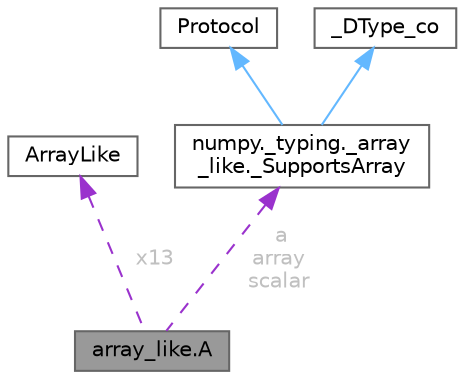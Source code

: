 digraph "array_like.A"
{
 // LATEX_PDF_SIZE
  bgcolor="transparent";
  edge [fontname=Helvetica,fontsize=10,labelfontname=Helvetica,labelfontsize=10];
  node [fontname=Helvetica,fontsize=10,shape=box,height=0.2,width=0.4];
  Node1 [id="Node000001",label="array_like.A",height=0.2,width=0.4,color="gray40", fillcolor="grey60", style="filled", fontcolor="black",tooltip=" "];
  Node2 -> Node1 [id="edge5_Node000001_Node000002",dir="back",color="darkorchid3",style="dashed",tooltip=" ",label=" x13",fontcolor="grey" ];
  Node2 [id="Node000002",label="ArrayLike",height=0.2,width=0.4,color="gray40", fillcolor="white", style="filled",tooltip=" "];
  Node3 -> Node1 [id="edge6_Node000001_Node000003",dir="back",color="darkorchid3",style="dashed",tooltip=" ",label=" a\narray\nscalar",fontcolor="grey" ];
  Node3 [id="Node000003",label="numpy._typing._array\l_like._SupportsArray",height=0.2,width=0.4,color="gray40", fillcolor="white", style="filled",URL="$classnumpy_1_1__typing_1_1__array__like_1_1__SupportsArray.html",tooltip=" "];
  Node4 -> Node3 [id="edge7_Node000003_Node000004",dir="back",color="steelblue1",style="solid",tooltip=" "];
  Node4 [id="Node000004",label="Protocol",height=0.2,width=0.4,color="gray40", fillcolor="white", style="filled",tooltip=" "];
  Node5 -> Node3 [id="edge8_Node000003_Node000005",dir="back",color="steelblue1",style="solid",tooltip=" "];
  Node5 [id="Node000005",label="_DType_co",height=0.2,width=0.4,color="gray40", fillcolor="white", style="filled",tooltip=" "];
}
